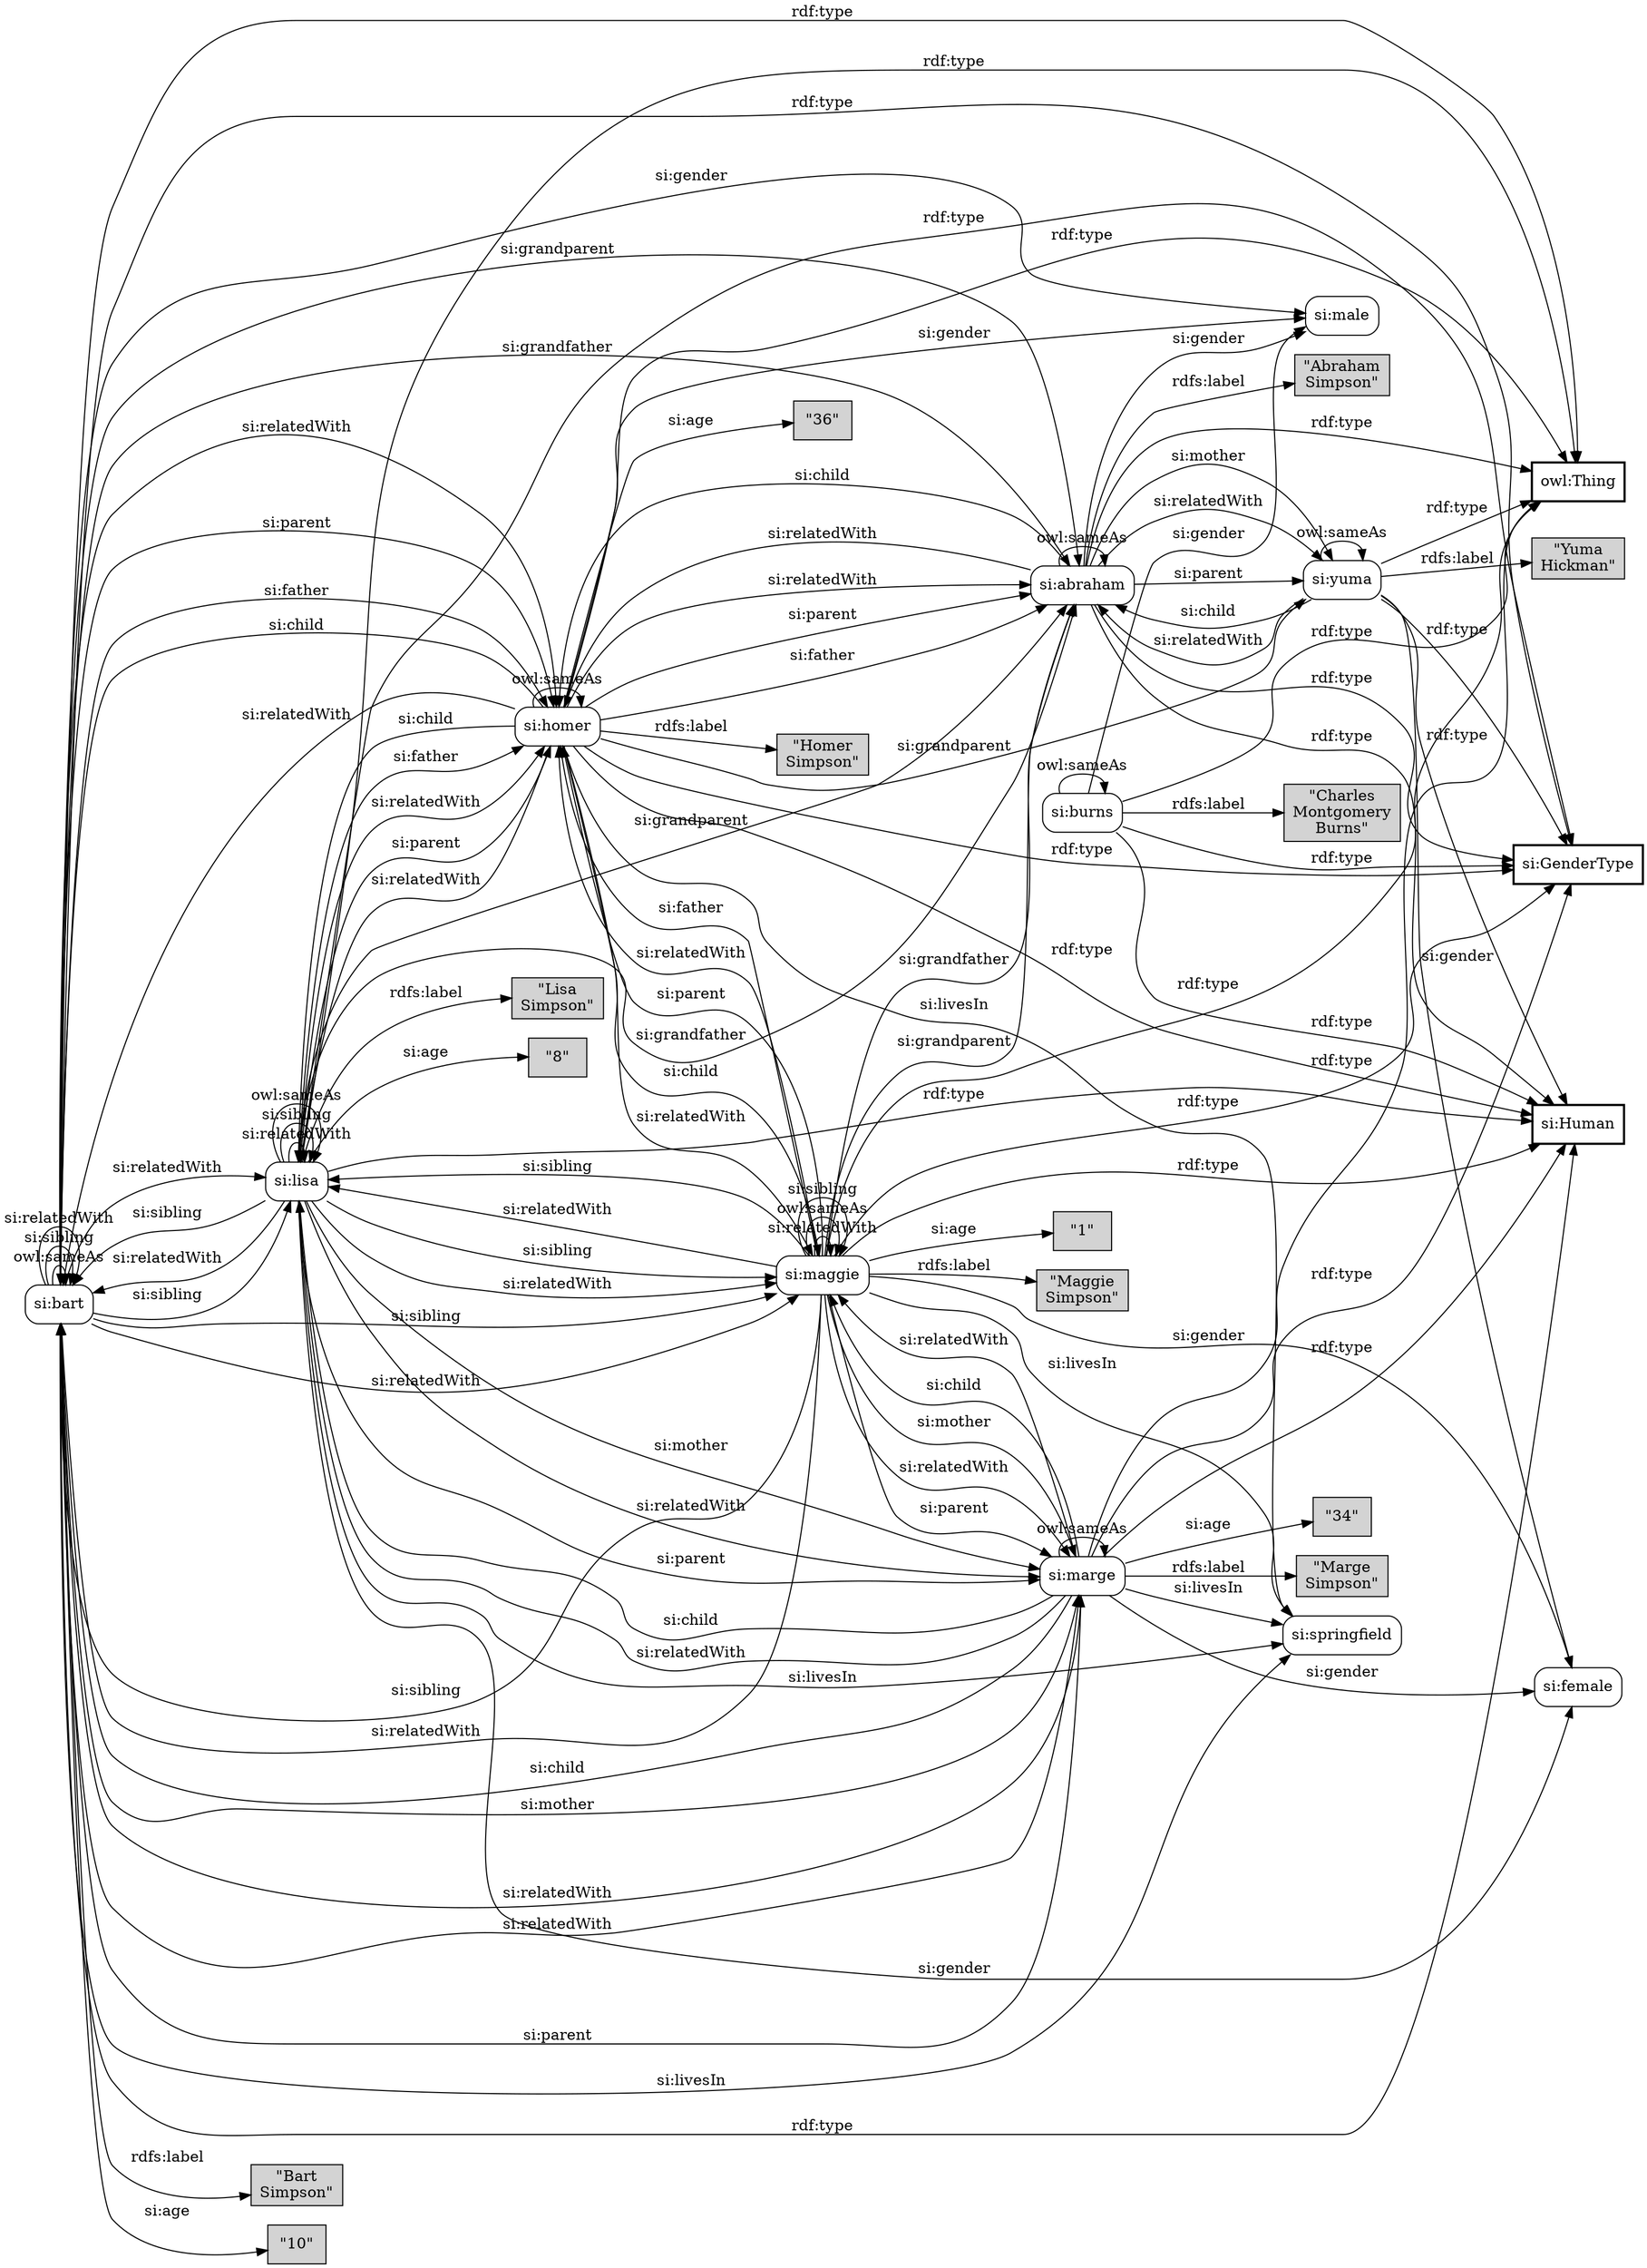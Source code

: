 digraph Konzeptuebersicht {
graph [ rankdir="LR" ]
"si:bart"[  shape="box"  style="rounded" label="si:bart" ];
"si:Human"[  shape="box"  style="bold" label="si:Human" ];
"si:lisa"[  shape="box"  style="rounded" label="si:lisa" ];
"si:homer"[  shape="box"  style="rounded" label="si:homer" ];
"si:maggie"[  shape="box"  style="rounded" label="si:maggie" ];
"si:marge"[  shape="box"  style="rounded" label="si:marge" ];
"si:yuma"[  shape="box"  style="rounded" label="si:yuma" ];
"si:abraham"[  shape="box"  style="rounded" label="si:abraham" ];
"si:burns"[  shape="box"  style="rounded" label="si:burns" ];
"si:GenderType"[  shape="box"  style="bold" label="si:GenderType" ];
"owl:Thing"[  shape="box"  style="bold" label="owl:Thing" ];
"Marge SimpsonONTOVIS-LITERAL"[  shape="box"  style="filled"  fillcolor="lightgray" label="&quot;Marge\nSimpson&quot;\n" ];
"Bart SimpsonONTOVIS-LITERAL"[  shape="box"  style="filled"  fillcolor="lightgray" label="&quot;Bart\nSimpson&quot;\n" ];
"Yuma HickmanONTOVIS-LITERAL"[  shape="box"  style="filled"  fillcolor="lightgray" label="&quot;Yuma\nHickman&quot;\n" ];
"Charles Montgomery BurnsONTOVIS-LITERAL"[  shape="box"  style="filled"  fillcolor="lightgray" label="&quot;Charles\nMontgomery\nBurns&quot;\n" ];
"Maggie SimpsonONTOVIS-LITERAL"[  shape="box"  style="filled"  fillcolor="lightgray" label="&quot;Maggie\nSimpson&quot;\n" ];
"Lisa SimpsonONTOVIS-LITERAL"[  shape="box"  style="filled"  fillcolor="lightgray" label="&quot;Lisa\nSimpson&quot;\n" ];
"Homer SimpsonONTOVIS-LITERAL"[  shape="box"  style="filled"  fillcolor="lightgray" label="&quot;Homer\nSimpson&quot;\n" ];
"Abraham SimpsonONTOVIS-LITERAL"[  shape="box"  style="filled"  fillcolor="lightgray" label="&quot;Abraham\nSimpson&quot;\n" ];
"si:female"[  shape="box"  style="rounded" label="si:female" ];
"si:male"[  shape="box"  style="rounded" label="si:male" ];
"34ONTOVIS-LITERAL"[  shape="box"  style="filled"  fillcolor="lightgray" label="&quot;34&quot;" ];
"10ONTOVIS-LITERAL"[  shape="box"  style="filled"  fillcolor="lightgray" label="&quot;10&quot;" ];
"8ONTOVIS-LITERAL"[  shape="box"  style="filled"  fillcolor="lightgray" label="&quot;8&quot;" ];
"36ONTOVIS-LITERAL"[  shape="box"  style="filled"  fillcolor="lightgray" label="&quot;36&quot;" ];
"1ONTOVIS-LITERAL"[  shape="box"  style="filled"  fillcolor="lightgray" label="&quot;1&quot;" ];
"si:springfield"[  shape="box"  style="rounded" label="si:springfield" ];
"si:homer" -> "si:homer" [ label = "owl:sameAs" arrowtail="normal"  color="black"  ];
"si:burns" -> "Charles Montgomery BurnsONTOVIS-LITERAL" [ label = "rdfs:label" arrowtail="normal"  color="black"  ];
"si:homer" -> "si:maggie" [ label = "si:child" arrowtail="normal"  color="black"  ];
"si:lisa" -> "si:GenderType" [ label = "rdf:type" arrowtail="normal"  color="black"  ];
"si:yuma" -> "si:yuma" [ label = "owl:sameAs" arrowtail="normal"  color="black"  ];
"si:bart" -> "si:lisa" [ label = "si:sibling" arrowtail="normal"  color="black"  ];
"si:lisa" -> "si:bart" [ label = "si:sibling" arrowtail="normal"  color="black"  ];
"si:burns" -> "si:GenderType" [ label = "rdf:type" arrowtail="normal"  color="black"  ];
"si:abraham" -> "si:homer" [ label = "si:child" arrowtail="normal"  color="black"  ];
"si:homer" -> "si:bart" [ label = "si:child" arrowtail="normal"  color="black"  ];
"si:maggie" -> "si:lisa" [ label = "si:sibling" arrowtail="normal"  color="black"  ];
"si:lisa" -> "si:maggie" [ label = "si:sibling" arrowtail="normal"  color="black"  ];
"si:marge" -> "si:marge" [ label = "owl:sameAs" arrowtail="normal"  color="black"  ];
"si:marge" -> "si:bart" [ label = "si:child" arrowtail="normal"  color="black"  ];
"si:homer" -> "si:yuma" [ label = "si:grandparent" arrowtail="normal"  color="black"  ];
"si:yuma" -> "Yuma HickmanONTOVIS-LITERAL" [ label = "rdfs:label" arrowtail="normal"  color="black"  ];
"si:burns" -> "owl:Thing" [ label = "rdf:type" arrowtail="normal"  color="black"  ];
"si:marge" -> "si:Human" [ label = "rdf:type" arrowtail="normal"  color="black"  ];
"si:homer" -> "si:male" [ label = "si:gender" arrowtail="normal"  color="black"  ];
"si:homer" -> "Homer SimpsonONTOVIS-LITERAL" [ label = "rdfs:label" arrowtail="normal"  color="black"  ];
"si:lisa" -> "si:homer" [ label = "si:father" arrowtail="normal"  color="black"  ];
"si:bart" -> "Bart SimpsonONTOVIS-LITERAL" [ label = "rdfs:label" arrowtail="normal"  color="black"  ];
"si:bart" -> "si:marge" [ label = "si:mother" arrowtail="normal"  color="black"  ];
"si:maggie" -> "si:female" [ label = "si:gender" arrowtail="normal"  color="black"  ];
"si:maggie" -> "si:marge" [ label = "si:mother" arrowtail="normal"  color="black"  ];
"si:maggie" -> "si:springfield" [ label = "si:livesIn" arrowtail="normal"  color="black"  ];
"si:bart" -> "si:bart" [ label = "owl:sameAs" arrowtail="normal"  color="black"  ];
"si:maggie" -> "si:bart" [ label = "si:sibling" arrowtail="normal"  color="black"  ];
"si:bart" -> "si:maggie" [ label = "si:sibling" arrowtail="normal"  color="black"  ];
"si:abraham" -> "si:GenderType" [ label = "rdf:type" arrowtail="normal"  color="black"  ];
"si:lisa" -> "si:lisa" [ label = "si:relatedWith" arrowtail="normal"  color="black"  ];
"si:abraham" -> "si:abraham" [ label = "owl:sameAs" arrowtail="normal"  color="black"  ];
"si:yuma" -> "si:GenderType" [ label = "rdf:type" arrowtail="normal"  color="black"  ];
"si:burns" -> "si:burns" [ label = "owl:sameAs" arrowtail="normal"  color="black"  ];
"si:maggie" -> "si:marge" [ label = "si:relatedWith" arrowtail="normal"  color="black"  ];
"si:marge" -> "si:maggie" [ label = "si:relatedWith" arrowtail="normal"  color="black"  ];
"si:bart" -> "si:GenderType" [ label = "rdf:type" arrowtail="normal"  color="black"  ];
"si:homer" -> "owl:Thing" [ label = "rdf:type" arrowtail="normal"  color="black"  ];
"si:bart" -> "si:homer" [ label = "si:relatedWith" arrowtail="normal"  color="black"  ];
"si:homer" -> "si:bart" [ label = "si:relatedWith" arrowtail="normal"  color="black"  ];
"si:maggie" -> "si:abraham" [ label = "si:grandparent" arrowtail="normal"  color="black"  ];
"si:marge" -> "si:lisa" [ label = "si:child" arrowtail="normal"  color="black"  ];
"si:maggie" -> "Maggie SimpsonONTOVIS-LITERAL" [ label = "rdfs:label" arrowtail="normal"  color="black"  ];
"si:abraham" -> "Abraham SimpsonONTOVIS-LITERAL" [ label = "rdfs:label" arrowtail="normal"  color="black"  ];
"si:burns" -> "si:Human" [ label = "rdf:type" arrowtail="normal"  color="black"  ];
"si:homer" -> "si:Human" [ label = "rdf:type" arrowtail="normal"  color="black"  ];
"si:lisa" -> "si:female" [ label = "si:gender" arrowtail="normal"  color="black"  ];
"si:lisa" -> "si:springfield" [ label = "si:livesIn" arrowtail="normal"  color="black"  ];
"si:maggie" -> "si:maggie" [ label = "si:relatedWith" arrowtail="normal"  color="black"  ];
"si:bart" -> "si:bart" [ label = "si:sibling" arrowtail="normal"  color="black"  ];
"si:lisa" -> "si:abraham" [ label = "si:grandfather" arrowtail="normal"  color="black"  ];
"si:bart" -> "si:homer" [ label = "si:parent" arrowtail="normal"  color="black"  ];
"si:lisa" -> "si:marge" [ label = "si:mother" arrowtail="normal"  color="black"  ];
"si:bart" -> "10ONTOVIS-LITERAL" [ label = "si:age" arrowtail="normal"  color="black"  ];
"si:maggie" -> "si:marge" [ label = "si:parent" arrowtail="normal"  color="black"  ];
"si:homer" -> "si:abraham" [ label = "si:relatedWith" arrowtail="normal"  color="black"  ];
"si:abraham" -> "si:homer" [ label = "si:relatedWith" arrowtail="normal"  color="black"  ];
"si:maggie" -> "si:lisa" [ label = "si:relatedWith" arrowtail="normal"  color="black"  ];
"si:lisa" -> "si:maggie" [ label = "si:relatedWith" arrowtail="normal"  color="black"  ];
"si:bart" -> "si:springfield" [ label = "si:livesIn" arrowtail="normal"  color="black"  ];
"si:marge" -> "si:female" [ label = "si:gender" arrowtail="normal"  color="black"  ];
"si:marge" -> "si:springfield" [ label = "si:livesIn" arrowtail="normal"  color="black"  ];
"si:yuma" -> "si:female" [ label = "si:gender" arrowtail="normal"  color="black"  ];
"si:maggie" -> "si:maggie" [ label = "owl:sameAs" arrowtail="normal"  color="black"  ];
"si:marge" -> "si:maggie" [ label = "si:child" arrowtail="normal"  color="black"  ];
"si:marge" -> "34ONTOVIS-LITERAL" [ label = "si:age" arrowtail="normal"  color="black"  ];
"si:bart" -> "si:abraham" [ label = "si:grandfather" arrowtail="normal"  color="black"  ];
"si:maggie" -> "si:abraham" [ label = "si:grandfather" arrowtail="normal"  color="black"  ];
"si:abraham" -> "si:yuma" [ label = "si:mother" arrowtail="normal"  color="black"  ];
"si:maggie" -> "1ONTOVIS-LITERAL" [ label = "si:age" arrowtail="normal"  color="black"  ];
"si:lisa" -> "si:marge" [ label = "si:relatedWith" arrowtail="normal"  color="black"  ];
"si:marge" -> "si:lisa" [ label = "si:relatedWith" arrowtail="normal"  color="black"  ];
"si:burns" -> "si:male" [ label = "si:gender" arrowtail="normal"  color="black"  ];
"si:homer" -> "si:abraham" [ label = "si:parent" arrowtail="normal"  color="black"  ];
"si:yuma" -> "si:abraham" [ label = "si:child" arrowtail="normal"  color="black"  ];
"si:lisa" -> "si:homer" [ label = "si:relatedWith" arrowtail="normal"  color="black"  ];
"si:homer" -> "si:lisa" [ label = "si:relatedWith" arrowtail="normal"  color="black"  ];
"si:maggie" -> "si:homer" [ label = "si:father" arrowtail="normal"  color="black"  ];
"si:homer" -> "si:GenderType" [ label = "rdf:type" arrowtail="normal"  color="black"  ];
"si:lisa" -> "si:homer" [ label = "si:parent" arrowtail="normal"  color="black"  ];
"si:maggie" -> "si:Human" [ label = "rdf:type" arrowtail="normal"  color="black"  ];
"si:bart" -> "si:Human" [ label = "rdf:type" arrowtail="normal"  color="black"  ];
"si:abraham" -> "si:Human" [ label = "rdf:type" arrowtail="normal"  color="black"  ];
"si:marge" -> "si:GenderType" [ label = "rdf:type" arrowtail="normal"  color="black"  ];
"si:lisa" -> "si:marge" [ label = "si:parent" arrowtail="normal"  color="black"  ];
"si:abraham" -> "si:male" [ label = "si:gender" arrowtail="normal"  color="black"  ];
"si:maggie" -> "owl:Thing" [ label = "rdf:type" arrowtail="normal"  color="black"  ];
"si:maggie" -> "si:bart" [ label = "si:relatedWith" arrowtail="normal"  color="black"  ];
"si:bart" -> "si:maggie" [ label = "si:relatedWith" arrowtail="normal"  color="black"  ];
"si:lisa" -> "si:abraham" [ label = "si:grandparent" arrowtail="normal"  color="black"  ];
"si:lisa" -> "si:lisa" [ label = "si:sibling" arrowtail="normal"  color="black"  ];
"si:bart" -> "si:male" [ label = "si:gender" arrowtail="normal"  color="black"  ];
"si:maggie" -> "si:GenderType" [ label = "rdf:type" arrowtail="normal"  color="black"  ];
"si:bart" -> "si:marge" [ label = "si:relatedWith" arrowtail="normal"  color="black"  ];
"si:marge" -> "si:bart" [ label = "si:relatedWith" arrowtail="normal"  color="black"  ];
"si:homer" -> "36ONTOVIS-LITERAL" [ label = "si:age" arrowtail="normal"  color="black"  ];
"si:maggie" -> "si:homer" [ label = "si:relatedWith" arrowtail="normal"  color="black"  ];
"si:homer" -> "si:maggie" [ label = "si:relatedWith" arrowtail="normal"  color="black"  ];
"si:bart" -> "si:abraham" [ label = "si:grandparent" arrowtail="normal"  color="black"  ];
"si:abraham" -> "owl:Thing" [ label = "rdf:type" arrowtail="normal"  color="black"  ];
"si:yuma" -> "si:Human" [ label = "rdf:type" arrowtail="normal"  color="black"  ];
"si:abraham" -> "si:yuma" [ label = "si:relatedWith" arrowtail="normal"  color="black"  ];
"si:yuma" -> "si:abraham" [ label = "si:relatedWith" arrowtail="normal"  color="black"  ];
"si:marge" -> "owl:Thing" [ label = "rdf:type" arrowtail="normal"  color="black"  ];
"si:homer" -> "si:lisa" [ label = "si:child" arrowtail="normal"  color="black"  ];
"si:bart" -> "owl:Thing" [ label = "rdf:type" arrowtail="normal"  color="black"  ];
"si:yuma" -> "owl:Thing" [ label = "rdf:type" arrowtail="normal"  color="black"  ];
"si:lisa" -> "si:lisa" [ label = "owl:sameAs" arrowtail="normal"  color="black"  ];
"si:bart" -> "si:bart" [ label = "si:relatedWith" arrowtail="normal"  color="black"  ];
"si:maggie" -> "si:maggie" [ label = "si:sibling" arrowtail="normal"  color="black"  ];
"si:maggie" -> "si:homer" [ label = "si:parent" arrowtail="normal"  color="black"  ];
"si:bart" -> "si:homer" [ label = "si:father" arrowtail="normal"  color="black"  ];
"si:bart" -> "si:marge" [ label = "si:parent" arrowtail="normal"  color="black"  ];
"si:lisa" -> "owl:Thing" [ label = "rdf:type" arrowtail="normal"  color="black"  ];
"si:bart" -> "si:lisa" [ label = "si:relatedWith" arrowtail="normal"  color="black"  ];
"si:lisa" -> "si:bart" [ label = "si:relatedWith" arrowtail="normal"  color="black"  ];
"si:lisa" -> "8ONTOVIS-LITERAL" [ label = "si:age" arrowtail="normal"  color="black"  ];
"si:abraham" -> "si:yuma" [ label = "si:parent" arrowtail="normal"  color="black"  ];
"si:homer" -> "si:abraham" [ label = "si:father" arrowtail="normal"  color="black"  ];
"si:marge" -> "Marge SimpsonONTOVIS-LITERAL" [ label = "rdfs:label" arrowtail="normal"  color="black"  ];
"si:lisa" -> "si:Human" [ label = "rdf:type" arrowtail="normal"  color="black"  ];
"si:homer" -> "si:springfield" [ label = "si:livesIn" arrowtail="normal"  color="black"  ];
"si:lisa" -> "Lisa SimpsonONTOVIS-LITERAL" [ label = "rdfs:label" arrowtail="normal"  color="black"  ];
}